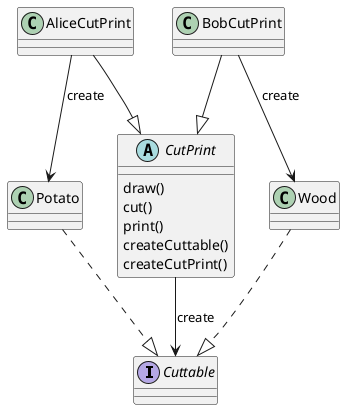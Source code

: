 @startuml FactoryMethod.CutPrint.Class

interface Cuttable {
}

abstract class CutPrint {
    draw()
    cut()
    print()
    createCuttable()
    createCutPrint()
}

Wood ..|> Cuttable
Potato ..|> Cuttable

AliceCutPrint --|> CutPrint
BobCutPrint --|> CutPrint

CutPrint --> Cuttable : create
AliceCutPrint --> Potato : create
BobCutPrint --> Wood : create



@enduml